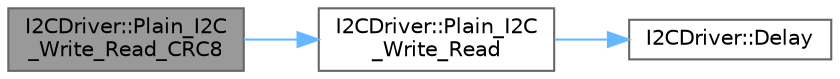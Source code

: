 digraph "I2CDriver::Plain_I2C_Write_Read_CRC8"
{
 // LATEX_PDF_SIZE
  bgcolor="transparent";
  edge [fontname=Helvetica,fontsize=10,labelfontname=Helvetica,labelfontsize=10];
  node [fontname=Helvetica,fontsize=10,shape=box,height=0.2,width=0.4];
  rankdir="LR";
  Node1 [label="I2CDriver::Plain_I2C\l_Write_Read_CRC8",height=0.2,width=0.4,color="gray40", fillcolor="grey60", style="filled", fontcolor="black",tooltip=" "];
  Node1 -> Node2 [color="steelblue1",style="solid"];
  Node2 [label="I2CDriver::Plain_I2C\l_Write_Read",height=0.2,width=0.4,color="grey40", fillcolor="white", style="filled",URL="$class_i2_c_driver.html#a1e025ccfccece30b7d42acd1bf7e8e41",tooltip=" "];
  Node2 -> Node3 [color="steelblue1",style="solid"];
  Node3 [label="I2CDriver::Delay",height=0.2,width=0.4,color="grey40", fillcolor="white", style="filled",URL="$class_i2_c_driver.html#a01453a7adeb358f269faabb33953eee0",tooltip=" "];
}
